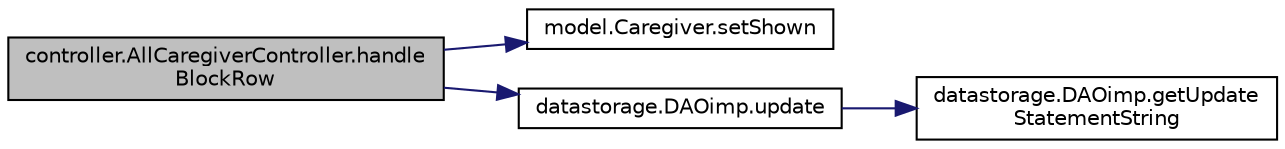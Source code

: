 digraph "controller.AllCaregiverController.handleBlockRow"
{
 // LATEX_PDF_SIZE
  edge [fontname="Helvetica",fontsize="10",labelfontname="Helvetica",labelfontsize="10"];
  node [fontname="Helvetica",fontsize="10",shape=record];
  rankdir="LR";
  Node1 [label="controller.AllCaregiverController.handle\lBlockRow",height=0.2,width=0.4,color="black", fillcolor="grey75", style="filled", fontcolor="black",tooltip="handles a block-click-event."];
  Node1 -> Node2 [color="midnightblue",fontsize="10",style="solid",fontname="Helvetica"];
  Node2 [label="model.Caregiver.setShown",height=0.2,width=0.4,color="black", fillcolor="white", style="filled",URL="$d3/d72/classmodel_1_1Caregiver.html#a7f0d69ab3cf9f961b59190ad23a650fb",tooltip=" "];
  Node1 -> Node3 [color="midnightblue",fontsize="10",style="solid",fontname="Helvetica"];
  Node3 [label="datastorage.DAOimp.update",height=0.2,width=0.4,color="black", fillcolor="white", style="filled",URL="$db/d11/classdatastorage_1_1DAOimp.html#a9469bdb0627770a5b3220c1739275ac9",tooltip="calls getUpdateStatementString method, with object"];
  Node3 -> Node4 [color="midnightblue",fontsize="10",style="solid",fontname="Helvetica"];
  Node4 [label="datastorage.DAOimp.getUpdate\lStatementString",height=0.2,width=0.4,color="black", fillcolor="white", style="filled",URL="$db/d11/classdatastorage_1_1DAOimp.html#af62dfafb3074ef9c6f339b1ca81877eb",tooltip=" "];
}
